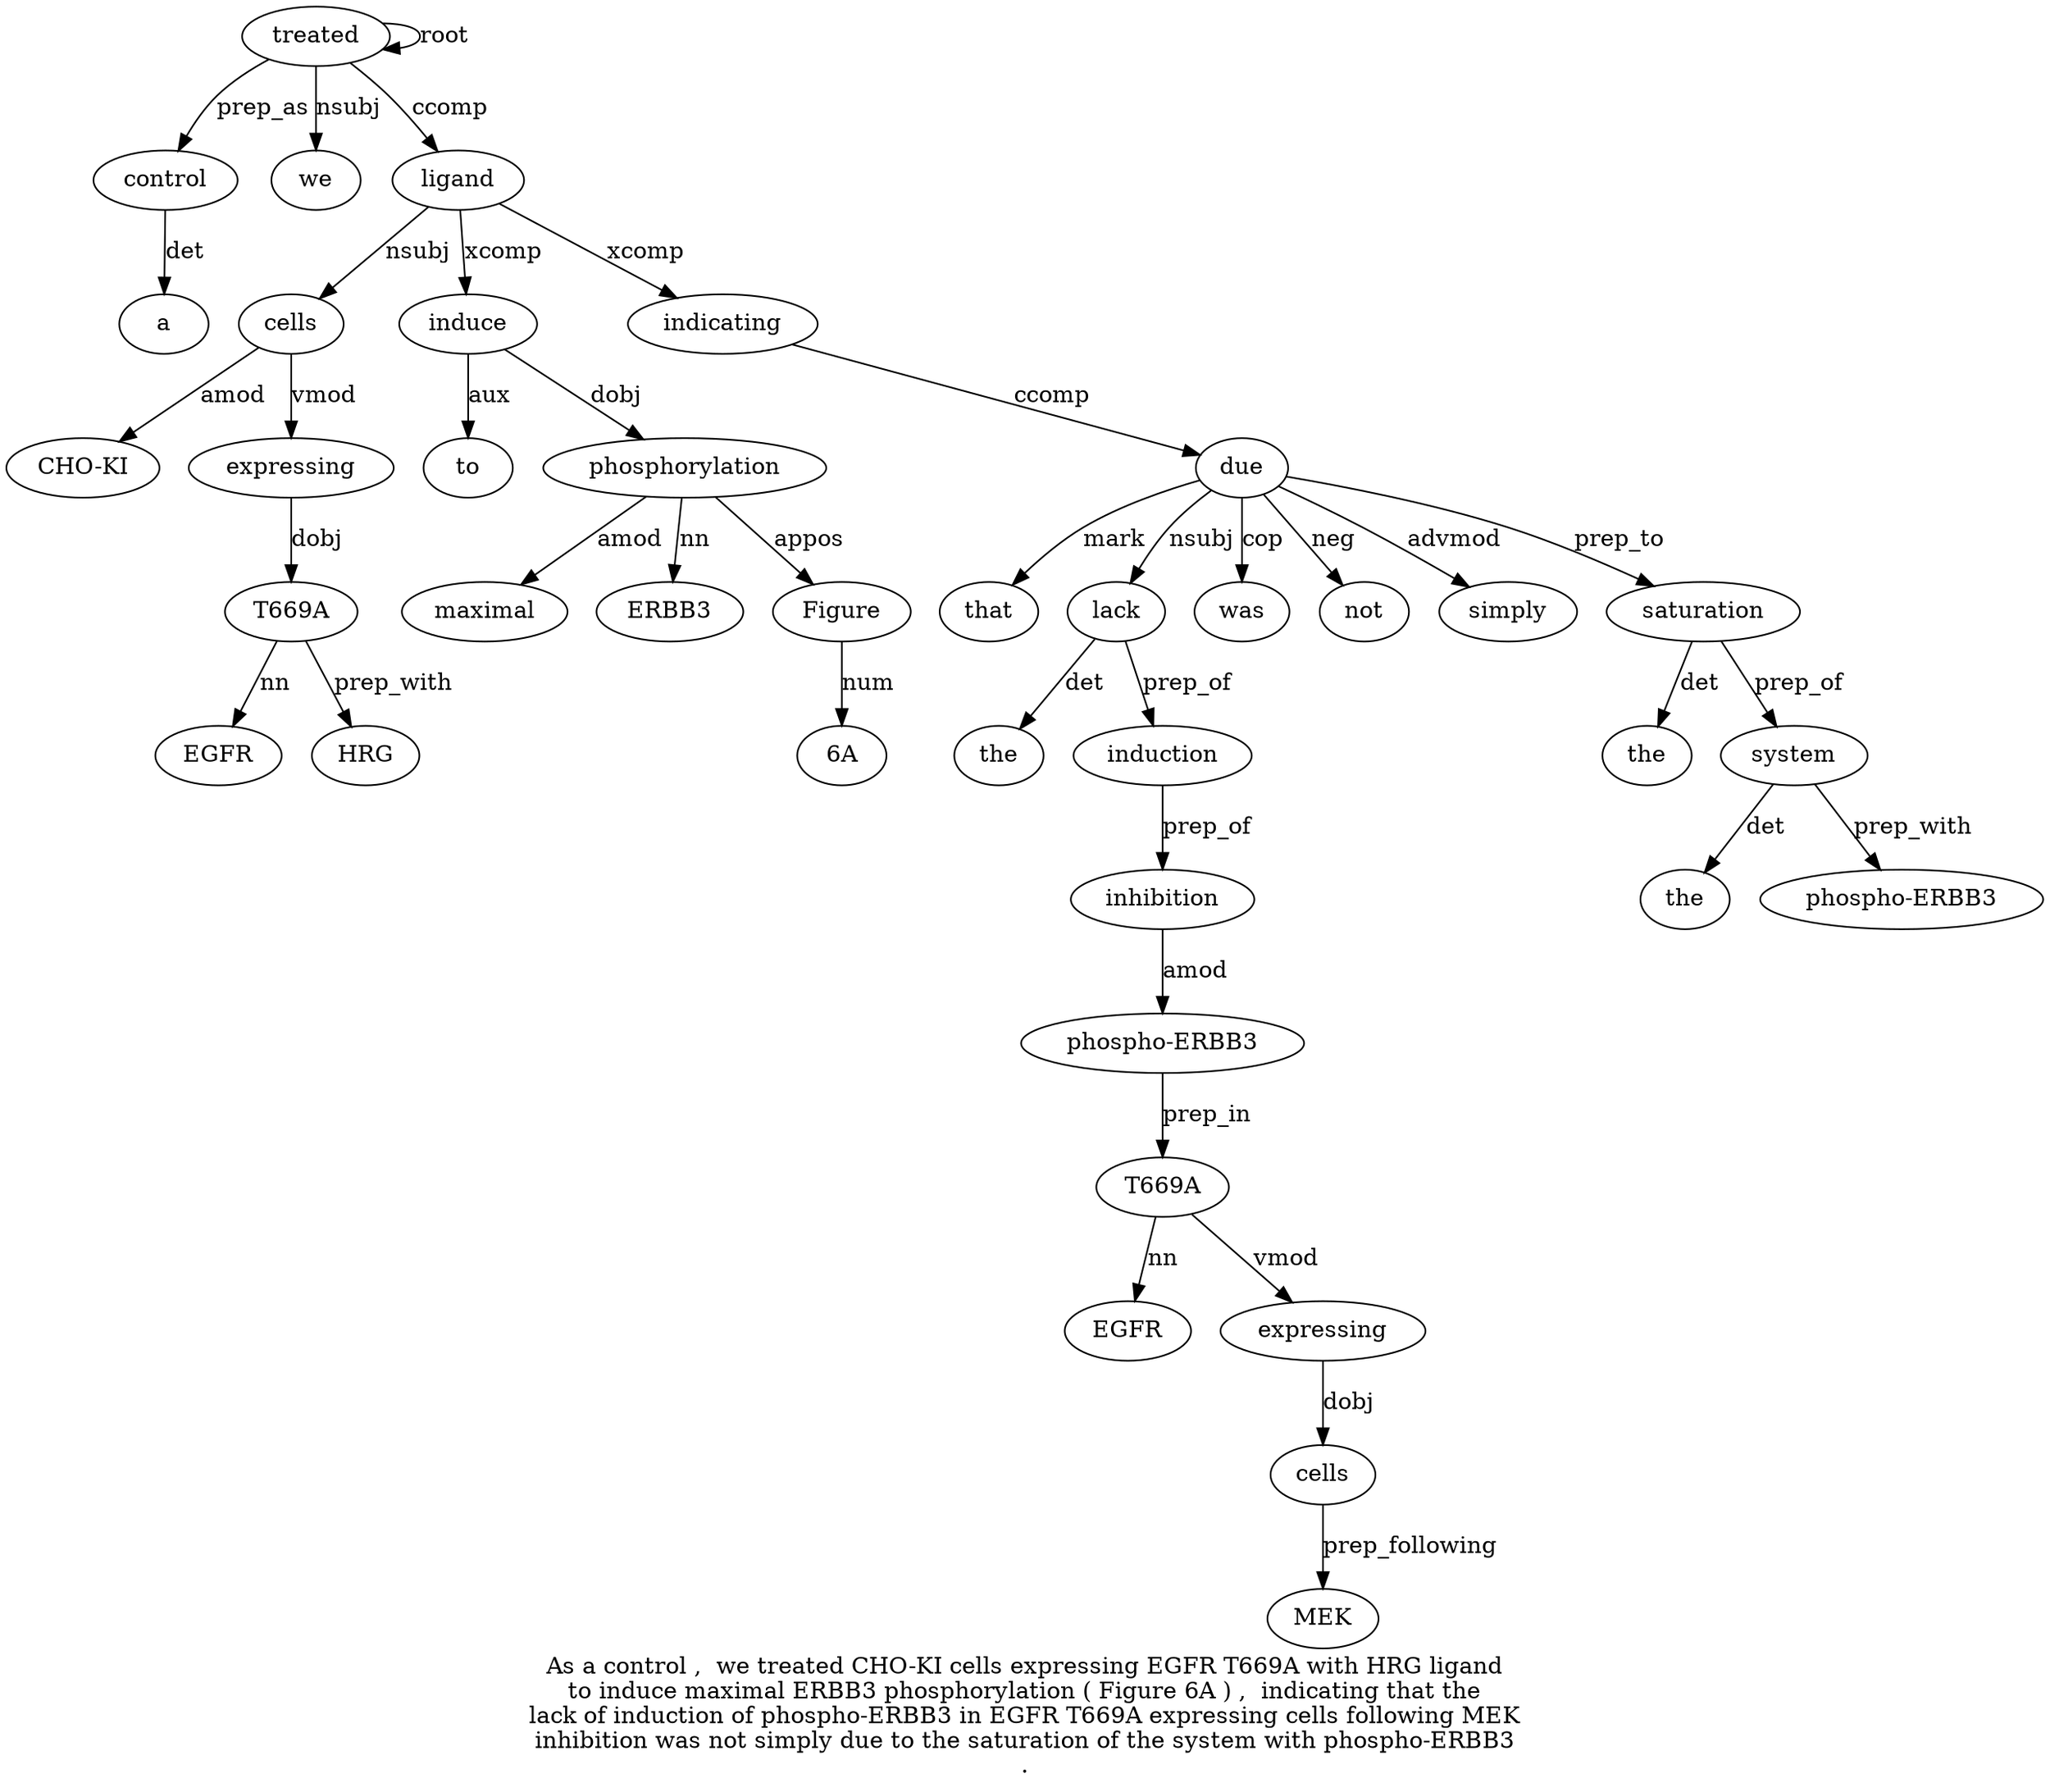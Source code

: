 digraph "As a control ,  we treated CHO-KI cells expressing EGFR T669A with HRG ligand to induce maximal ERBB3 phosphorylation ( Figure 6A ) ,  indicating that the lack of induction of phospho-ERBB3 in EGFR T669A expressing cells following MEK inhibition was not simply due to the saturation of the system with phospho-ERBB3 ." {
label="As a control ,  we treated CHO-KI cells expressing EGFR T669A with HRG ligand
to induce maximal ERBB3 phosphorylation ( Figure 6A ) ,  indicating that the
lack of induction of phospho-ERBB3 in EGFR T669A expressing cells following MEK
inhibition was not simply due to the saturation of the system with phospho-ERBB3
.";
control3 [style=filled, fillcolor=white, label=control];
a2 [style=filled, fillcolor=white, label=a];
control3 -> a2  [label=det];
treated6 [style=filled, fillcolor=white, label=treated];
treated6 -> control3  [label=prep_as];
we5 [style=filled, fillcolor=white, label=we];
treated6 -> we5  [label=nsubj];
treated6 -> treated6  [label=root];
cells8 [style=filled, fillcolor=white, label=cells];
"CHO-KI7" [style=filled, fillcolor=white, label="CHO-KI"];
cells8 -> "CHO-KI7"  [label=amod];
ligand14 [style=filled, fillcolor=white, label=ligand];
ligand14 -> cells8  [label=nsubj];
expressing9 [style=filled, fillcolor=white, label=expressing];
cells8 -> expressing9  [label=vmod];
T669A11 [style=filled, fillcolor=white, label=T669A];
EGFR10 [style=filled, fillcolor=white, label=EGFR];
T669A11 -> EGFR10  [label=nn];
expressing9 -> T669A11  [label=dobj];
HRG13 [style=filled, fillcolor=white, label=HRG];
T669A11 -> HRG13  [label=prep_with];
treated6 -> ligand14  [label=ccomp];
induce16 [style=filled, fillcolor=white, label=induce];
to15 [style=filled, fillcolor=white, label=to];
induce16 -> to15  [label=aux];
ligand14 -> induce16  [label=xcomp];
phosphorylation19 [style=filled, fillcolor=white, label=phosphorylation];
maximal17 [style=filled, fillcolor=white, label=maximal];
phosphorylation19 -> maximal17  [label=amod];
ERBB318 [style=filled, fillcolor=white, label=ERBB3];
phosphorylation19 -> ERBB318  [label=nn];
induce16 -> phosphorylation19  [label=dobj];
Figure21 [style=filled, fillcolor=white, label=Figure];
phosphorylation19 -> Figure21  [label=appos];
"6A22" [style=filled, fillcolor=white, label="6A"];
Figure21 -> "6A22"  [label=num];
indicating25 [style=filled, fillcolor=white, label=indicating];
ligand14 -> indicating25  [label=xcomp];
due44 [style=filled, fillcolor=white, label=due];
that26 [style=filled, fillcolor=white, label=that];
due44 -> that26  [label=mark];
lack28 [style=filled, fillcolor=white, label=lack];
the27 [style=filled, fillcolor=white, label=the];
lack28 -> the27  [label=det];
due44 -> lack28  [label=nsubj];
induction30 [style=filled, fillcolor=white, label=induction];
lack28 -> induction30  [label=prep_of];
inhibition40 [style=filled, fillcolor=white, label=inhibition];
"phospho-ERBB32" [style=filled, fillcolor=white, label="phospho-ERBB3"];
inhibition40 -> "phospho-ERBB32"  [label=amod];
T669A35 [style=filled, fillcolor=white, label=T669A];
EGFR34 [style=filled, fillcolor=white, label=EGFR];
T669A35 -> EGFR34  [label=nn];
"phospho-ERBB32" -> T669A35  [label=prep_in];
expressing36 [style=filled, fillcolor=white, label=expressing];
T669A35 -> expressing36  [label=vmod];
cells37 [style=filled, fillcolor=white, label=cells];
expressing36 -> cells37  [label=dobj];
MEK39 [style=filled, fillcolor=white, label=MEK];
cells37 -> MEK39  [label=prep_following];
induction30 -> inhibition40  [label=prep_of];
was41 [style=filled, fillcolor=white, label=was];
due44 -> was41  [label=cop];
not42 [style=filled, fillcolor=white, label=not];
due44 -> not42  [label=neg];
simply43 [style=filled, fillcolor=white, label=simply];
due44 -> simply43  [label=advmod];
indicating25 -> due44  [label=ccomp];
saturation47 [style=filled, fillcolor=white, label=saturation];
the46 [style=filled, fillcolor=white, label=the];
saturation47 -> the46  [label=det];
due44 -> saturation47  [label=prep_to];
system50 [style=filled, fillcolor=white, label=system];
the49 [style=filled, fillcolor=white, label=the];
system50 -> the49  [label=det];
saturation47 -> system50  [label=prep_of];
"phospho-ERBB352" [style=filled, fillcolor=white, label="phospho-ERBB3"];
system50 -> "phospho-ERBB352"  [label=prep_with];
}
